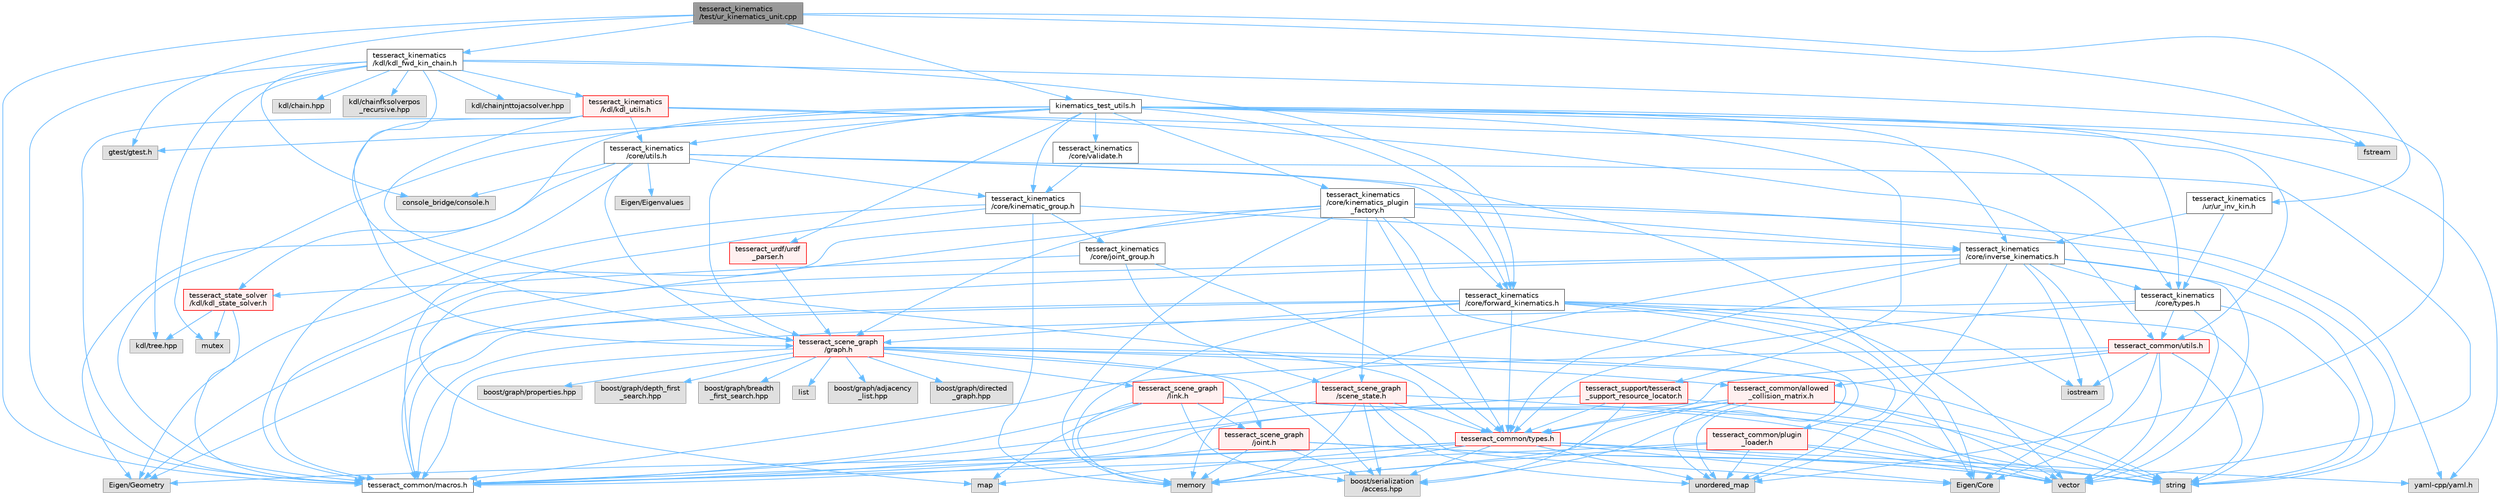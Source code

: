 digraph "tesseract_kinematics/test/ur_kinematics_unit.cpp"
{
 // LATEX_PDF_SIZE
  bgcolor="transparent";
  edge [fontname=Helvetica,fontsize=10,labelfontname=Helvetica,labelfontsize=10];
  node [fontname=Helvetica,fontsize=10,shape=box,height=0.2,width=0.4];
  Node1 [label="tesseract_kinematics\l/test/ur_kinematics_unit.cpp",height=0.2,width=0.4,color="gray40", fillcolor="grey60", style="filled", fontcolor="black",tooltip=" "];
  Node1 -> Node2 [color="steelblue1",style="solid"];
  Node2 [label="tesseract_common/macros.h",height=0.2,width=0.4,color="grey40", fillcolor="white", style="filled",URL="$de/d3c/macros_8h.html",tooltip="Common Tesseract Macros."];
  Node1 -> Node3 [color="steelblue1",style="solid"];
  Node3 [label="gtest/gtest.h",height=0.2,width=0.4,color="grey60", fillcolor="#E0E0E0", style="filled",tooltip=" "];
  Node1 -> Node4 [color="steelblue1",style="solid"];
  Node4 [label="fstream",height=0.2,width=0.4,color="grey60", fillcolor="#E0E0E0", style="filled",tooltip=" "];
  Node1 -> Node5 [color="steelblue1",style="solid"];
  Node5 [label="kinematics_test_utils.h",height=0.2,width=0.4,color="grey40", fillcolor="white", style="filled",URL="$d7/dcb/kinematics__test__utils_8h.html",tooltip=" "];
  Node5 -> Node2 [color="steelblue1",style="solid"];
  Node5 -> Node3 [color="steelblue1",style="solid"];
  Node5 -> Node4 [color="steelblue1",style="solid"];
  Node5 -> Node6 [color="steelblue1",style="solid"];
  Node6 [label="yaml-cpp/yaml.h",height=0.2,width=0.4,color="grey60", fillcolor="#E0E0E0", style="filled",tooltip=" "];
  Node5 -> Node7 [color="steelblue1",style="solid"];
  Node7 [label="tesseract_kinematics\l/core/forward_kinematics.h",height=0.2,width=0.4,color="grey40", fillcolor="white", style="filled",URL="$d6/d45/forward__kinematics_8h.html",tooltip="Forward kinematics functions."];
  Node7 -> Node2 [color="steelblue1",style="solid"];
  Node7 -> Node8 [color="steelblue1",style="solid"];
  Node8 [label="vector",height=0.2,width=0.4,color="grey60", fillcolor="#E0E0E0", style="filled",tooltip=" "];
  Node7 -> Node9 [color="steelblue1",style="solid"];
  Node9 [label="string",height=0.2,width=0.4,color="grey60", fillcolor="#E0E0E0", style="filled",tooltip=" "];
  Node7 -> Node10 [color="steelblue1",style="solid"];
  Node10 [label="Eigen/Core",height=0.2,width=0.4,color="grey60", fillcolor="#E0E0E0", style="filled",tooltip=" "];
  Node7 -> Node11 [color="steelblue1",style="solid"];
  Node11 [label="Eigen/Geometry",height=0.2,width=0.4,color="grey60", fillcolor="#E0E0E0", style="filled",tooltip=" "];
  Node7 -> Node12 [color="steelblue1",style="solid"];
  Node12 [label="iostream",height=0.2,width=0.4,color="grey60", fillcolor="#E0E0E0", style="filled",tooltip=" "];
  Node7 -> Node13 [color="steelblue1",style="solid"];
  Node13 [label="memory",height=0.2,width=0.4,color="grey60", fillcolor="#E0E0E0", style="filled",tooltip=" "];
  Node7 -> Node14 [color="steelblue1",style="solid"];
  Node14 [label="unordered_map",height=0.2,width=0.4,color="grey60", fillcolor="#E0E0E0", style="filled",tooltip=" "];
  Node7 -> Node15 [color="steelblue1",style="solid"];
  Node15 [label="tesseract_common/types.h",height=0.2,width=0.4,color="red", fillcolor="#FFF0F0", style="filled",URL="$dd/ddb/tesseract__common_2include_2tesseract__common_2types_8h.html",tooltip="Common Tesseract Types."];
  Node15 -> Node2 [color="steelblue1",style="solid"];
  Node15 -> Node16 [color="steelblue1",style="solid"];
  Node16 [label="boost/serialization\l/access.hpp",height=0.2,width=0.4,color="grey60", fillcolor="#E0E0E0", style="filled",tooltip=" "];
  Node15 -> Node10 [color="steelblue1",style="solid"];
  Node15 -> Node11 [color="steelblue1",style="solid"];
  Node15 -> Node8 [color="steelblue1",style="solid"];
  Node15 -> Node13 [color="steelblue1",style="solid"];
  Node15 -> Node17 [color="steelblue1",style="solid"];
  Node17 [label="map",height=0.2,width=0.4,color="grey60", fillcolor="#E0E0E0", style="filled",tooltip=" "];
  Node15 -> Node14 [color="steelblue1",style="solid"];
  Node15 -> Node6 [color="steelblue1",style="solid"];
  Node7 -> Node23 [color="steelblue1",style="solid"];
  Node23 [label="tesseract_scene_graph\l/graph.h",height=0.2,width=0.4,color="red", fillcolor="#FFF0F0", style="filled",URL="$d6/df3/graph_8h.html",tooltip="A basic scene graph using boost."];
  Node23 -> Node2 [color="steelblue1",style="solid"];
  Node23 -> Node24 [color="steelblue1",style="solid"];
  Node24 [label="boost/graph/adjacency\l_list.hpp",height=0.2,width=0.4,color="grey60", fillcolor="#E0E0E0", style="filled",tooltip=" "];
  Node23 -> Node25 [color="steelblue1",style="solid"];
  Node25 [label="boost/graph/directed\l_graph.hpp",height=0.2,width=0.4,color="grey60", fillcolor="#E0E0E0", style="filled",tooltip=" "];
  Node23 -> Node26 [color="steelblue1",style="solid"];
  Node26 [label="boost/graph/properties.hpp",height=0.2,width=0.4,color="grey60", fillcolor="#E0E0E0", style="filled",tooltip=" "];
  Node23 -> Node27 [color="steelblue1",style="solid"];
  Node27 [label="boost/graph/depth_first\l_search.hpp",height=0.2,width=0.4,color="grey60", fillcolor="#E0E0E0", style="filled",tooltip=" "];
  Node23 -> Node28 [color="steelblue1",style="solid"];
  Node28 [label="boost/graph/breadth\l_first_search.hpp",height=0.2,width=0.4,color="grey60", fillcolor="#E0E0E0", style="filled",tooltip=" "];
  Node23 -> Node16 [color="steelblue1",style="solid"];
  Node23 -> Node9 [color="steelblue1",style="solid"];
  Node23 -> Node29 [color="steelblue1",style="solid"];
  Node29 [label="list",height=0.2,width=0.4,color="grey60", fillcolor="#E0E0E0", style="filled",tooltip=" "];
  Node23 -> Node14 [color="steelblue1",style="solid"];
  Node23 -> Node30 [color="steelblue1",style="solid"];
  Node30 [label="tesseract_scene_graph\l/link.h",height=0.2,width=0.4,color="red", fillcolor="#FFF0F0", style="filled",URL="$d2/d5c/tesseract__scene__graph_2include_2tesseract__scene__graph_2link_8h.html",tooltip=" "];
  Node30 -> Node2 [color="steelblue1",style="solid"];
  Node30 -> Node16 [color="steelblue1",style="solid"];
  Node30 -> Node9 [color="steelblue1",style="solid"];
  Node30 -> Node8 [color="steelblue1",style="solid"];
  Node30 -> Node17 [color="steelblue1",style="solid"];
  Node30 -> Node13 [color="steelblue1",style="solid"];
  Node30 -> Node32 [color="steelblue1",style="solid"];
  Node32 [label="tesseract_scene_graph\l/joint.h",height=0.2,width=0.4,color="red", fillcolor="#FFF0F0", style="filled",URL="$d4/d6d/tesseract__scene__graph_2include_2tesseract__scene__graph_2joint_8h.html",tooltip=" "];
  Node32 -> Node2 [color="steelblue1",style="solid"];
  Node32 -> Node16 [color="steelblue1",style="solid"];
  Node32 -> Node9 [color="steelblue1",style="solid"];
  Node32 -> Node8 [color="steelblue1",style="solid"];
  Node32 -> Node13 [color="steelblue1",style="solid"];
  Node23 -> Node32 [color="steelblue1",style="solid"];
  Node23 -> Node34 [color="steelblue1",style="solid"];
  Node34 [label="tesseract_common/allowed\l_collision_matrix.h",height=0.2,width=0.4,color="red", fillcolor="#FFF0F0", style="filled",URL="$d2/d01/allowed__collision__matrix_8h.html",tooltip=" "];
  Node34 -> Node2 [color="steelblue1",style="solid"];
  Node34 -> Node16 [color="steelblue1",style="solid"];
  Node34 -> Node9 [color="steelblue1",style="solid"];
  Node34 -> Node8 [color="steelblue1",style="solid"];
  Node34 -> Node13 [color="steelblue1",style="solid"];
  Node34 -> Node14 [color="steelblue1",style="solid"];
  Node34 -> Node15 [color="steelblue1",style="solid"];
  Node5 -> Node35 [color="steelblue1",style="solid"];
  Node35 [label="tesseract_kinematics\l/core/inverse_kinematics.h",height=0.2,width=0.4,color="grey40", fillcolor="white", style="filled",URL="$d3/da5/inverse__kinematics_8h.html",tooltip="Inverse kinematics functions."];
  Node35 -> Node2 [color="steelblue1",style="solid"];
  Node35 -> Node8 [color="steelblue1",style="solid"];
  Node35 -> Node9 [color="steelblue1",style="solid"];
  Node35 -> Node10 [color="steelblue1",style="solid"];
  Node35 -> Node11 [color="steelblue1",style="solid"];
  Node35 -> Node12 [color="steelblue1",style="solid"];
  Node35 -> Node13 [color="steelblue1",style="solid"];
  Node35 -> Node14 [color="steelblue1",style="solid"];
  Node35 -> Node15 [color="steelblue1",style="solid"];
  Node35 -> Node36 [color="steelblue1",style="solid"];
  Node36 [label="tesseract_kinematics\l/core/types.h",height=0.2,width=0.4,color="grey40", fillcolor="white", style="filled",URL="$de/d06/tesseract__kinematics_2core_2include_2tesseract__kinematics_2core_2types_8h.html",tooltip="Kinematics types."];
  Node36 -> Node2 [color="steelblue1",style="solid"];
  Node36 -> Node9 [color="steelblue1",style="solid"];
  Node36 -> Node8 [color="steelblue1",style="solid"];
  Node36 -> Node15 [color="steelblue1",style="solid"];
  Node36 -> Node37 [color="steelblue1",style="solid"];
  Node37 [label="tesseract_common/utils.h",height=0.2,width=0.4,color="red", fillcolor="#FFF0F0", style="filled",URL="$dc/d79/tesseract__common_2include_2tesseract__common_2utils_8h.html",tooltip="Common Tesseract Utility Functions."];
  Node37 -> Node2 [color="steelblue1",style="solid"];
  Node37 -> Node8 [color="steelblue1",style="solid"];
  Node37 -> Node9 [color="steelblue1",style="solid"];
  Node37 -> Node10 [color="steelblue1",style="solid"];
  Node37 -> Node12 [color="steelblue1",style="solid"];
  Node37 -> Node34 [color="steelblue1",style="solid"];
  Node37 -> Node15 [color="steelblue1",style="solid"];
  Node5 -> Node44 [color="steelblue1",style="solid"];
  Node44 [label="tesseract_kinematics\l/core/utils.h",height=0.2,width=0.4,color="grey40", fillcolor="white", style="filled",URL="$df/dd0/tesseract__kinematics_2core_2include_2tesseract__kinematics_2core_2utils_8h.html",tooltip="Kinematics utility functions."];
  Node44 -> Node2 [color="steelblue1",style="solid"];
  Node44 -> Node8 [color="steelblue1",style="solid"];
  Node44 -> Node10 [color="steelblue1",style="solid"];
  Node44 -> Node11 [color="steelblue1",style="solid"];
  Node44 -> Node45 [color="steelblue1",style="solid"];
  Node45 [label="Eigen/Eigenvalues",height=0.2,width=0.4,color="grey60", fillcolor="#E0E0E0", style="filled",tooltip=" "];
  Node44 -> Node46 [color="steelblue1",style="solid"];
  Node46 [label="console_bridge/console.h",height=0.2,width=0.4,color="grey60", fillcolor="#E0E0E0", style="filled",tooltip=" "];
  Node44 -> Node23 [color="steelblue1",style="solid"];
  Node44 -> Node7 [color="steelblue1",style="solid"];
  Node44 -> Node47 [color="steelblue1",style="solid"];
  Node47 [label="tesseract_kinematics\l/core/kinematic_group.h",height=0.2,width=0.4,color="grey40", fillcolor="white", style="filled",URL="$d4/d3a/kinematic__group_8h.html",tooltip="A kinematic group with forward and inverse kinematics methods."];
  Node47 -> Node2 [color="steelblue1",style="solid"];
  Node47 -> Node13 [color="steelblue1",style="solid"];
  Node47 -> Node11 [color="steelblue1",style="solid"];
  Node47 -> Node48 [color="steelblue1",style="solid"];
  Node48 [label="tesseract_kinematics\l/core/joint_group.h",height=0.2,width=0.4,color="grey40", fillcolor="white", style="filled",URL="$db/d8d/joint__group_8h.html",tooltip="A joint group with forward kinematics, Jacobian, limits methods."];
  Node48 -> Node15 [color="steelblue1",style="solid"];
  Node48 -> Node49 [color="steelblue1",style="solid"];
  Node49 [label="tesseract_scene_graph\l/scene_state.h",height=0.2,width=0.4,color="red", fillcolor="#FFF0F0", style="filled",URL="$d7/dea/scene__state_8h.html",tooltip="This holds a state of the scene."];
  Node49 -> Node2 [color="steelblue1",style="solid"];
  Node49 -> Node16 [color="steelblue1",style="solid"];
  Node49 -> Node10 [color="steelblue1",style="solid"];
  Node49 -> Node14 [color="steelblue1",style="solid"];
  Node49 -> Node8 [color="steelblue1",style="solid"];
  Node49 -> Node13 [color="steelblue1",style="solid"];
  Node49 -> Node15 [color="steelblue1",style="solid"];
  Node48 -> Node50 [color="steelblue1",style="solid"];
  Node50 [label="tesseract_state_solver\l/kdl/kdl_state_solver.h",height=0.2,width=0.4,color="red", fillcolor="#FFF0F0", style="filled",URL="$dd/d7b/kdl__state__solver_8h.html",tooltip="Tesseract Scene Graph State Solver KDL Implementation."];
  Node50 -> Node2 [color="steelblue1",style="solid"];
  Node50 -> Node51 [color="steelblue1",style="solid"];
  Node51 [label="kdl/tree.hpp",height=0.2,width=0.4,color="grey60", fillcolor="#E0E0E0", style="filled",tooltip=" "];
  Node50 -> Node54 [color="steelblue1",style="solid"];
  Node54 [label="mutex",height=0.2,width=0.4,color="grey60", fillcolor="#E0E0E0", style="filled",tooltip=" "];
  Node47 -> Node35 [color="steelblue1",style="solid"];
  Node5 -> Node36 [color="steelblue1",style="solid"];
  Node5 -> Node47 [color="steelblue1",style="solid"];
  Node5 -> Node58 [color="steelblue1",style="solid"];
  Node58 [label="tesseract_kinematics\l/core/kinematics_plugin\l_factory.h",height=0.2,width=0.4,color="grey40", fillcolor="white", style="filled",URL="$d0/d3c/kinematics__plugin__factory_8h.html",tooltip="Kinematics Plugin Factory."];
  Node58 -> Node2 [color="steelblue1",style="solid"];
  Node58 -> Node9 [color="steelblue1",style="solid"];
  Node58 -> Node13 [color="steelblue1",style="solid"];
  Node58 -> Node17 [color="steelblue1",style="solid"];
  Node58 -> Node6 [color="steelblue1",style="solid"];
  Node58 -> Node35 [color="steelblue1",style="solid"];
  Node58 -> Node7 [color="steelblue1",style="solid"];
  Node58 -> Node23 [color="steelblue1",style="solid"];
  Node58 -> Node49 [color="steelblue1",style="solid"];
  Node58 -> Node59 [color="steelblue1",style="solid"];
  Node59 [label="tesseract_common/plugin\l_loader.h",height=0.2,width=0.4,color="red", fillcolor="#FFF0F0", style="filled",URL="$de/db6/plugin__loader_8h.html",tooltip="Plugin Loader to be used throughout Tesseract for loading plugins."];
  Node59 -> Node2 [color="steelblue1",style="solid"];
  Node59 -> Node14 [color="steelblue1",style="solid"];
  Node59 -> Node9 [color="steelblue1",style="solid"];
  Node59 -> Node13 [color="steelblue1",style="solid"];
  Node59 -> Node8 [color="steelblue1",style="solid"];
  Node58 -> Node15 [color="steelblue1",style="solid"];
  Node5 -> Node72 [color="steelblue1",style="solid"];
  Node72 [label="tesseract_kinematics\l/core/validate.h",height=0.2,width=0.4,color="grey40", fillcolor="white", style="filled",URL="$dc/dfb/validate_8h.html",tooltip="This contains utility function validate things like forward kinematics match inverse kinematics."];
  Node72 -> Node47 [color="steelblue1",style="solid"];
  Node5 -> Node23 [color="steelblue1",style="solid"];
  Node5 -> Node50 [color="steelblue1",style="solid"];
  Node5 -> Node73 [color="steelblue1",style="solid"];
  Node73 [label="tesseract_urdf/urdf\l_parser.h",height=0.2,width=0.4,color="red", fillcolor="#FFF0F0", style="filled",URL="$d8/dec/urdf__parser_8h.html",tooltip="A urdf parser for tesseract."];
  Node73 -> Node23 [color="steelblue1",style="solid"];
  Node5 -> Node37 [color="steelblue1",style="solid"];
  Node5 -> Node76 [color="steelblue1",style="solid"];
  Node76 [label="tesseract_support/tesseract\l_support_resource_locator.h",height=0.2,width=0.4,color="red", fillcolor="#FFF0F0", style="filled",URL="$d3/d1b/tesseract__support__resource__locator_8h.html",tooltip="Locate and retrieve resource data in tesseract_support."];
  Node76 -> Node2 [color="steelblue1",style="solid"];
  Node76 -> Node16 [color="steelblue1",style="solid"];
  Node76 -> Node9 [color="steelblue1",style="solid"];
  Node76 -> Node15 [color="steelblue1",style="solid"];
  Node1 -> Node77 [color="steelblue1",style="solid"];
  Node77 [label="tesseract_kinematics\l/ur/ur_inv_kin.h",height=0.2,width=0.4,color="grey40", fillcolor="white", style="filled",URL="$d3/d8f/ur__inv__kin_8h.html",tooltip=" "];
  Node77 -> Node35 [color="steelblue1",style="solid"];
  Node77 -> Node36 [color="steelblue1",style="solid"];
  Node1 -> Node78 [color="steelblue1",style="solid"];
  Node78 [label="tesseract_kinematics\l/kdl/kdl_fwd_kin_chain.h",height=0.2,width=0.4,color="grey40", fillcolor="white", style="filled",URL="$d3/d67/kdl__fwd__kin__chain_8h.html",tooltip="Tesseract KDL forward kinematics chain implementation."];
  Node78 -> Node2 [color="steelblue1",style="solid"];
  Node78 -> Node51 [color="steelblue1",style="solid"];
  Node78 -> Node79 [color="steelblue1",style="solid"];
  Node79 [label="kdl/chain.hpp",height=0.2,width=0.4,color="grey60", fillcolor="#E0E0E0", style="filled",tooltip=" "];
  Node78 -> Node80 [color="steelblue1",style="solid"];
  Node80 [label="kdl/chainfksolverpos\l_recursive.hpp",height=0.2,width=0.4,color="grey60", fillcolor="#E0E0E0", style="filled",tooltip=" "];
  Node78 -> Node81 [color="steelblue1",style="solid"];
  Node81 [label="kdl/chainjnttojacsolver.hpp",height=0.2,width=0.4,color="grey60", fillcolor="#E0E0E0", style="filled",tooltip=" "];
  Node78 -> Node14 [color="steelblue1",style="solid"];
  Node78 -> Node46 [color="steelblue1",style="solid"];
  Node78 -> Node54 [color="steelblue1",style="solid"];
  Node78 -> Node23 [color="steelblue1",style="solid"];
  Node78 -> Node7 [color="steelblue1",style="solid"];
  Node78 -> Node82 [color="steelblue1",style="solid"];
  Node82 [label="tesseract_kinematics\l/kdl/kdl_utils.h",height=0.2,width=0.4,color="red", fillcolor="#FFF0F0", style="filled",URL="$da/d97/kdl__utils_8h.html",tooltip="Tesseract KDL utility functions."];
  Node82 -> Node2 [color="steelblue1",style="solid"];
  Node82 -> Node15 [color="steelblue1",style="solid"];
  Node82 -> Node37 [color="steelblue1",style="solid"];
  Node82 -> Node23 [color="steelblue1",style="solid"];
  Node82 -> Node44 [color="steelblue1",style="solid"];
  Node82 -> Node36 [color="steelblue1",style="solid"];
}
